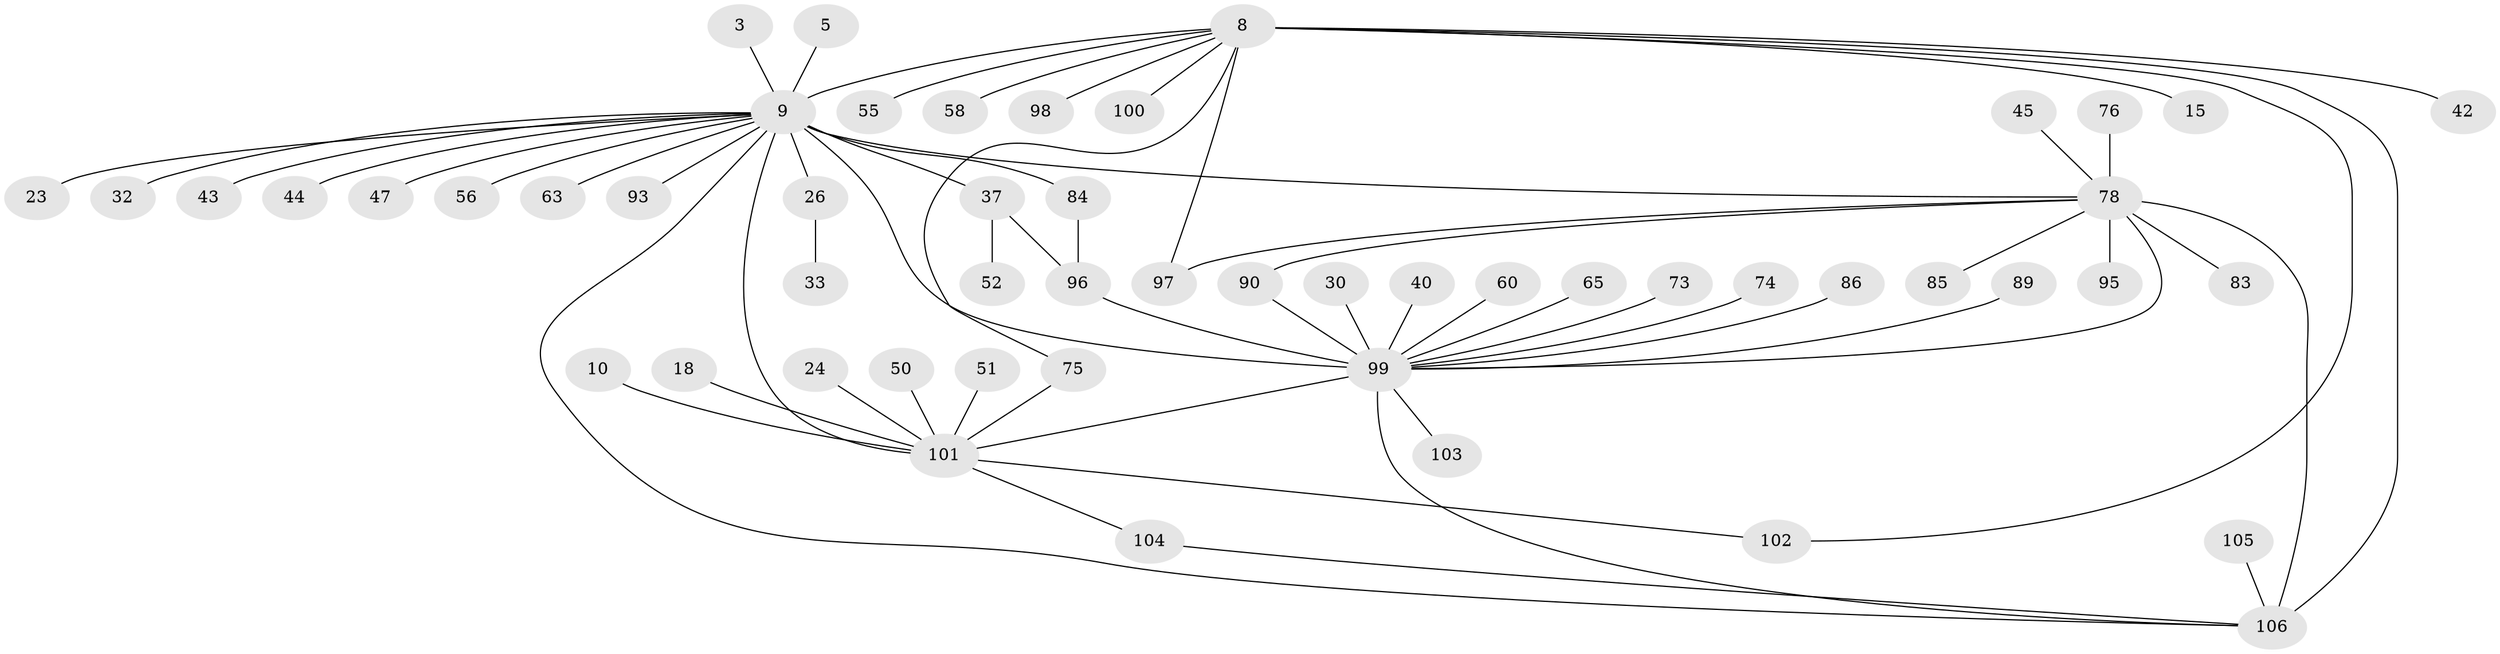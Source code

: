 // original degree distribution, {17: 0.009433962264150943, 8: 0.018867924528301886, 1: 0.44339622641509435, 12: 0.009433962264150943, 7: 0.018867924528301886, 4: 0.0660377358490566, 14: 0.009433962264150943, 3: 0.07547169811320754, 10: 0.009433962264150943, 6: 0.009433962264150943, 2: 0.29245283018867924, 5: 0.03773584905660377}
// Generated by graph-tools (version 1.1) at 2025/48/03/09/25 04:48:27]
// undirected, 53 vertices, 64 edges
graph export_dot {
graph [start="1"]
  node [color=gray90,style=filled];
  3;
  5;
  8;
  9 [super="+6+1"];
  10;
  15;
  18;
  23;
  24;
  26;
  30;
  32;
  33;
  37;
  40;
  42 [super="+22"];
  43;
  44;
  45;
  47;
  50 [super="+46"];
  51 [super="+48"];
  52;
  55;
  56;
  58;
  60;
  63;
  65 [super="+31"];
  73;
  74 [super="+70"];
  75 [super="+49"];
  76;
  78 [super="+59"];
  83;
  84;
  85;
  86 [super="+82"];
  89;
  90;
  93;
  95;
  96 [super="+79"];
  97 [super="+20+94+54"];
  98 [super="+87"];
  99 [super="+35+67+80+69"];
  100;
  101 [super="+4+64+53"];
  102 [super="+91"];
  103;
  104;
  105;
  106 [super="+81+57+92"];
  3 -- 9;
  5 -- 9;
  8 -- 15;
  8 -- 55;
  8 -- 58;
  8 -- 100;
  8 -- 9;
  8 -- 97 [weight=2];
  8 -- 106 [weight=3];
  8 -- 102;
  8 -- 75;
  8 -- 42;
  8 -- 98;
  9 -- 26 [weight=2];
  9 -- 32;
  9 -- 37 [weight=2];
  9 -- 44;
  9 -- 84 [weight=2];
  9 -- 23;
  9 -- 106;
  9 -- 47;
  9 -- 93;
  9 -- 101 [weight=3];
  9 -- 43;
  9 -- 56;
  9 -- 63;
  9 -- 99 [weight=5];
  9 -- 78;
  10 -- 101;
  18 -- 101;
  24 -- 101;
  26 -- 33;
  30 -- 99;
  37 -- 52;
  37 -- 96;
  40 -- 99;
  45 -- 78;
  50 -- 101;
  51 -- 101;
  60 -- 99;
  65 -- 99;
  73 -- 99;
  74 -- 99;
  75 -- 101;
  76 -- 78;
  78 -- 99;
  78 -- 97;
  78 -- 106 [weight=3];
  78 -- 83;
  78 -- 85;
  78 -- 90;
  78 -- 95;
  84 -- 96;
  86 -- 99;
  89 -- 99;
  90 -- 99;
  96 -- 99;
  99 -- 103;
  99 -- 101 [weight=3];
  99 -- 106 [weight=3];
  101 -- 102;
  101 -- 104;
  104 -- 106;
  105 -- 106;
}
